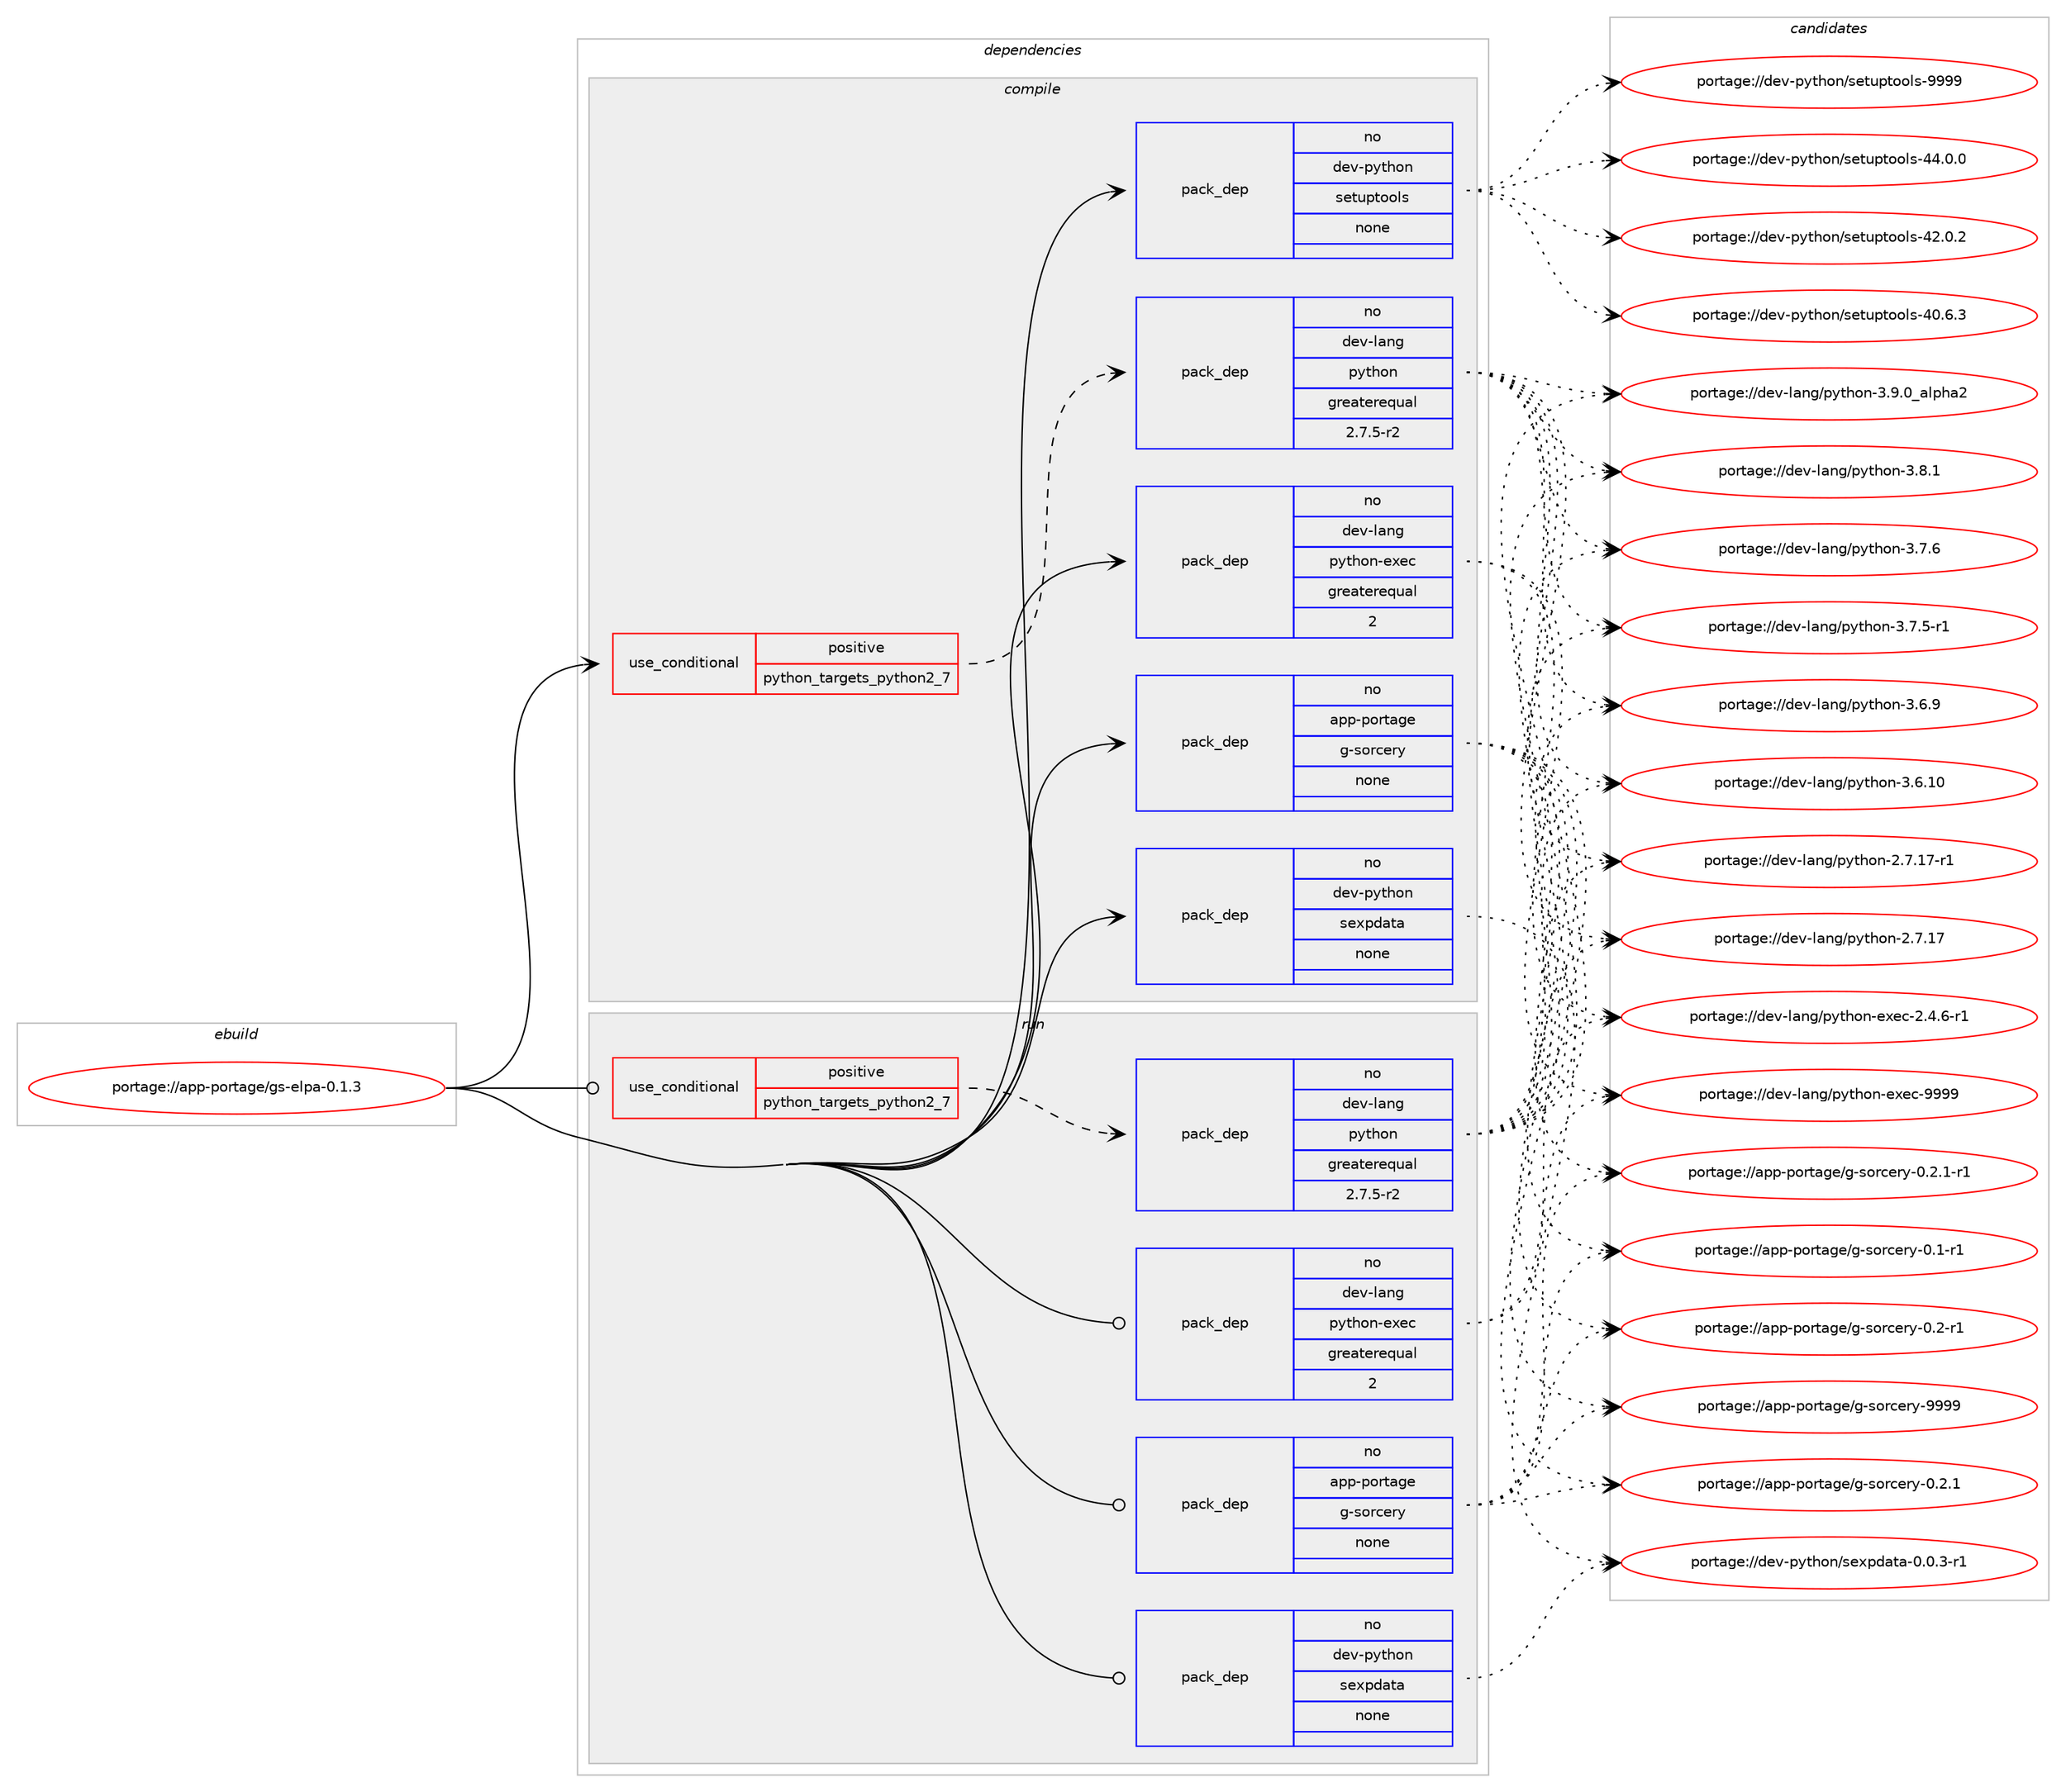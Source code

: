 digraph prolog {

# *************
# Graph options
# *************

newrank=true;
concentrate=true;
compound=true;
graph [rankdir=LR,fontname=Helvetica,fontsize=10,ranksep=1.5];#, ranksep=2.5, nodesep=0.2];
edge  [arrowhead=vee];
node  [fontname=Helvetica,fontsize=10];

# **********
# The ebuild
# **********

subgraph cluster_leftcol {
color=gray;
rank=same;
label=<<i>ebuild</i>>;
id [label="portage://app-portage/gs-elpa-0.1.3", color=red, width=4, href="../app-portage/gs-elpa-0.1.3.svg"];
}

# ****************
# The dependencies
# ****************

subgraph cluster_midcol {
color=gray;
label=<<i>dependencies</i>>;
subgraph cluster_compile {
fillcolor="#eeeeee";
style=filled;
label=<<i>compile</i>>;
subgraph cond141193 {
dependency601846 [label=<<TABLE BORDER="0" CELLBORDER="1" CELLSPACING="0" CELLPADDING="4"><TR><TD ROWSPAN="3" CELLPADDING="10">use_conditional</TD></TR><TR><TD>positive</TD></TR><TR><TD>python_targets_python2_7</TD></TR></TABLE>>, shape=none, color=red];
subgraph pack452610 {
dependency601847 [label=<<TABLE BORDER="0" CELLBORDER="1" CELLSPACING="0" CELLPADDING="4" WIDTH="220"><TR><TD ROWSPAN="6" CELLPADDING="30">pack_dep</TD></TR><TR><TD WIDTH="110">no</TD></TR><TR><TD>dev-lang</TD></TR><TR><TD>python</TD></TR><TR><TD>greaterequal</TD></TR><TR><TD>2.7.5-r2</TD></TR></TABLE>>, shape=none, color=blue];
}
dependency601846:e -> dependency601847:w [weight=20,style="dashed",arrowhead="vee"];
}
id:e -> dependency601846:w [weight=20,style="solid",arrowhead="vee"];
subgraph pack452611 {
dependency601848 [label=<<TABLE BORDER="0" CELLBORDER="1" CELLSPACING="0" CELLPADDING="4" WIDTH="220"><TR><TD ROWSPAN="6" CELLPADDING="30">pack_dep</TD></TR><TR><TD WIDTH="110">no</TD></TR><TR><TD>app-portage</TD></TR><TR><TD>g-sorcery</TD></TR><TR><TD>none</TD></TR><TR><TD></TD></TR></TABLE>>, shape=none, color=blue];
}
id:e -> dependency601848:w [weight=20,style="solid",arrowhead="vee"];
subgraph pack452612 {
dependency601849 [label=<<TABLE BORDER="0" CELLBORDER="1" CELLSPACING="0" CELLPADDING="4" WIDTH="220"><TR><TD ROWSPAN="6" CELLPADDING="30">pack_dep</TD></TR><TR><TD WIDTH="110">no</TD></TR><TR><TD>dev-lang</TD></TR><TR><TD>python-exec</TD></TR><TR><TD>greaterequal</TD></TR><TR><TD>2</TD></TR></TABLE>>, shape=none, color=blue];
}
id:e -> dependency601849:w [weight=20,style="solid",arrowhead="vee"];
subgraph pack452613 {
dependency601850 [label=<<TABLE BORDER="0" CELLBORDER="1" CELLSPACING="0" CELLPADDING="4" WIDTH="220"><TR><TD ROWSPAN="6" CELLPADDING="30">pack_dep</TD></TR><TR><TD WIDTH="110">no</TD></TR><TR><TD>dev-python</TD></TR><TR><TD>setuptools</TD></TR><TR><TD>none</TD></TR><TR><TD></TD></TR></TABLE>>, shape=none, color=blue];
}
id:e -> dependency601850:w [weight=20,style="solid",arrowhead="vee"];
subgraph pack452614 {
dependency601851 [label=<<TABLE BORDER="0" CELLBORDER="1" CELLSPACING="0" CELLPADDING="4" WIDTH="220"><TR><TD ROWSPAN="6" CELLPADDING="30">pack_dep</TD></TR><TR><TD WIDTH="110">no</TD></TR><TR><TD>dev-python</TD></TR><TR><TD>sexpdata</TD></TR><TR><TD>none</TD></TR><TR><TD></TD></TR></TABLE>>, shape=none, color=blue];
}
id:e -> dependency601851:w [weight=20,style="solid",arrowhead="vee"];
}
subgraph cluster_compileandrun {
fillcolor="#eeeeee";
style=filled;
label=<<i>compile and run</i>>;
}
subgraph cluster_run {
fillcolor="#eeeeee";
style=filled;
label=<<i>run</i>>;
subgraph cond141194 {
dependency601852 [label=<<TABLE BORDER="0" CELLBORDER="1" CELLSPACING="0" CELLPADDING="4"><TR><TD ROWSPAN="3" CELLPADDING="10">use_conditional</TD></TR><TR><TD>positive</TD></TR><TR><TD>python_targets_python2_7</TD></TR></TABLE>>, shape=none, color=red];
subgraph pack452615 {
dependency601853 [label=<<TABLE BORDER="0" CELLBORDER="1" CELLSPACING="0" CELLPADDING="4" WIDTH="220"><TR><TD ROWSPAN="6" CELLPADDING="30">pack_dep</TD></TR><TR><TD WIDTH="110">no</TD></TR><TR><TD>dev-lang</TD></TR><TR><TD>python</TD></TR><TR><TD>greaterequal</TD></TR><TR><TD>2.7.5-r2</TD></TR></TABLE>>, shape=none, color=blue];
}
dependency601852:e -> dependency601853:w [weight=20,style="dashed",arrowhead="vee"];
}
id:e -> dependency601852:w [weight=20,style="solid",arrowhead="odot"];
subgraph pack452616 {
dependency601854 [label=<<TABLE BORDER="0" CELLBORDER="1" CELLSPACING="0" CELLPADDING="4" WIDTH="220"><TR><TD ROWSPAN="6" CELLPADDING="30">pack_dep</TD></TR><TR><TD WIDTH="110">no</TD></TR><TR><TD>app-portage</TD></TR><TR><TD>g-sorcery</TD></TR><TR><TD>none</TD></TR><TR><TD></TD></TR></TABLE>>, shape=none, color=blue];
}
id:e -> dependency601854:w [weight=20,style="solid",arrowhead="odot"];
subgraph pack452617 {
dependency601855 [label=<<TABLE BORDER="0" CELLBORDER="1" CELLSPACING="0" CELLPADDING="4" WIDTH="220"><TR><TD ROWSPAN="6" CELLPADDING="30">pack_dep</TD></TR><TR><TD WIDTH="110">no</TD></TR><TR><TD>dev-lang</TD></TR><TR><TD>python-exec</TD></TR><TR><TD>greaterequal</TD></TR><TR><TD>2</TD></TR></TABLE>>, shape=none, color=blue];
}
id:e -> dependency601855:w [weight=20,style="solid",arrowhead="odot"];
subgraph pack452618 {
dependency601856 [label=<<TABLE BORDER="0" CELLBORDER="1" CELLSPACING="0" CELLPADDING="4" WIDTH="220"><TR><TD ROWSPAN="6" CELLPADDING="30">pack_dep</TD></TR><TR><TD WIDTH="110">no</TD></TR><TR><TD>dev-python</TD></TR><TR><TD>sexpdata</TD></TR><TR><TD>none</TD></TR><TR><TD></TD></TR></TABLE>>, shape=none, color=blue];
}
id:e -> dependency601856:w [weight=20,style="solid",arrowhead="odot"];
}
}

# **************
# The candidates
# **************

subgraph cluster_choices {
rank=same;
color=gray;
label=<<i>candidates</i>>;

subgraph choice452610 {
color=black;
nodesep=1;
choice10010111845108971101034711212111610411111045514657464895971081121049750 [label="portage://dev-lang/python-3.9.0_alpha2", color=red, width=4,href="../dev-lang/python-3.9.0_alpha2.svg"];
choice100101118451089711010347112121116104111110455146564649 [label="portage://dev-lang/python-3.8.1", color=red, width=4,href="../dev-lang/python-3.8.1.svg"];
choice100101118451089711010347112121116104111110455146554654 [label="portage://dev-lang/python-3.7.6", color=red, width=4,href="../dev-lang/python-3.7.6.svg"];
choice1001011184510897110103471121211161041111104551465546534511449 [label="portage://dev-lang/python-3.7.5-r1", color=red, width=4,href="../dev-lang/python-3.7.5-r1.svg"];
choice100101118451089711010347112121116104111110455146544657 [label="portage://dev-lang/python-3.6.9", color=red, width=4,href="../dev-lang/python-3.6.9.svg"];
choice10010111845108971101034711212111610411111045514654464948 [label="portage://dev-lang/python-3.6.10", color=red, width=4,href="../dev-lang/python-3.6.10.svg"];
choice100101118451089711010347112121116104111110455046554649554511449 [label="portage://dev-lang/python-2.7.17-r1", color=red, width=4,href="../dev-lang/python-2.7.17-r1.svg"];
choice10010111845108971101034711212111610411111045504655464955 [label="portage://dev-lang/python-2.7.17", color=red, width=4,href="../dev-lang/python-2.7.17.svg"];
dependency601847:e -> choice10010111845108971101034711212111610411111045514657464895971081121049750:w [style=dotted,weight="100"];
dependency601847:e -> choice100101118451089711010347112121116104111110455146564649:w [style=dotted,weight="100"];
dependency601847:e -> choice100101118451089711010347112121116104111110455146554654:w [style=dotted,weight="100"];
dependency601847:e -> choice1001011184510897110103471121211161041111104551465546534511449:w [style=dotted,weight="100"];
dependency601847:e -> choice100101118451089711010347112121116104111110455146544657:w [style=dotted,weight="100"];
dependency601847:e -> choice10010111845108971101034711212111610411111045514654464948:w [style=dotted,weight="100"];
dependency601847:e -> choice100101118451089711010347112121116104111110455046554649554511449:w [style=dotted,weight="100"];
dependency601847:e -> choice10010111845108971101034711212111610411111045504655464955:w [style=dotted,weight="100"];
}
subgraph choice452611 {
color=black;
nodesep=1;
choice9711211245112111114116971031014710345115111114991011141214557575757 [label="portage://app-portage/g-sorcery-9999", color=red, width=4,href="../app-portage/g-sorcery-9999.svg"];
choice9711211245112111114116971031014710345115111114991011141214548465046494511449 [label="portage://app-portage/g-sorcery-0.2.1-r1", color=red, width=4,href="../app-portage/g-sorcery-0.2.1-r1.svg"];
choice971121124511211111411697103101471034511511111499101114121454846504649 [label="portage://app-portage/g-sorcery-0.2.1", color=red, width=4,href="../app-portage/g-sorcery-0.2.1.svg"];
choice971121124511211111411697103101471034511511111499101114121454846504511449 [label="portage://app-portage/g-sorcery-0.2-r1", color=red, width=4,href="../app-portage/g-sorcery-0.2-r1.svg"];
choice971121124511211111411697103101471034511511111499101114121454846494511449 [label="portage://app-portage/g-sorcery-0.1-r1", color=red, width=4,href="../app-portage/g-sorcery-0.1-r1.svg"];
dependency601848:e -> choice9711211245112111114116971031014710345115111114991011141214557575757:w [style=dotted,weight="100"];
dependency601848:e -> choice9711211245112111114116971031014710345115111114991011141214548465046494511449:w [style=dotted,weight="100"];
dependency601848:e -> choice971121124511211111411697103101471034511511111499101114121454846504649:w [style=dotted,weight="100"];
dependency601848:e -> choice971121124511211111411697103101471034511511111499101114121454846504511449:w [style=dotted,weight="100"];
dependency601848:e -> choice971121124511211111411697103101471034511511111499101114121454846494511449:w [style=dotted,weight="100"];
}
subgraph choice452612 {
color=black;
nodesep=1;
choice10010111845108971101034711212111610411111045101120101994557575757 [label="portage://dev-lang/python-exec-9999", color=red, width=4,href="../dev-lang/python-exec-9999.svg"];
choice10010111845108971101034711212111610411111045101120101994550465246544511449 [label="portage://dev-lang/python-exec-2.4.6-r1", color=red, width=4,href="../dev-lang/python-exec-2.4.6-r1.svg"];
dependency601849:e -> choice10010111845108971101034711212111610411111045101120101994557575757:w [style=dotted,weight="100"];
dependency601849:e -> choice10010111845108971101034711212111610411111045101120101994550465246544511449:w [style=dotted,weight="100"];
}
subgraph choice452613 {
color=black;
nodesep=1;
choice10010111845112121116104111110471151011161171121161111111081154557575757 [label="portage://dev-python/setuptools-9999", color=red, width=4,href="../dev-python/setuptools-9999.svg"];
choice100101118451121211161041111104711510111611711211611111110811545525246484648 [label="portage://dev-python/setuptools-44.0.0", color=red, width=4,href="../dev-python/setuptools-44.0.0.svg"];
choice100101118451121211161041111104711510111611711211611111110811545525046484650 [label="portage://dev-python/setuptools-42.0.2", color=red, width=4,href="../dev-python/setuptools-42.0.2.svg"];
choice100101118451121211161041111104711510111611711211611111110811545524846544651 [label="portage://dev-python/setuptools-40.6.3", color=red, width=4,href="../dev-python/setuptools-40.6.3.svg"];
dependency601850:e -> choice10010111845112121116104111110471151011161171121161111111081154557575757:w [style=dotted,weight="100"];
dependency601850:e -> choice100101118451121211161041111104711510111611711211611111110811545525246484648:w [style=dotted,weight="100"];
dependency601850:e -> choice100101118451121211161041111104711510111611711211611111110811545525046484650:w [style=dotted,weight="100"];
dependency601850:e -> choice100101118451121211161041111104711510111611711211611111110811545524846544651:w [style=dotted,weight="100"];
}
subgraph choice452614 {
color=black;
nodesep=1;
choice100101118451121211161041111104711510112011210097116974548464846514511449 [label="portage://dev-python/sexpdata-0.0.3-r1", color=red, width=4,href="../dev-python/sexpdata-0.0.3-r1.svg"];
dependency601851:e -> choice100101118451121211161041111104711510112011210097116974548464846514511449:w [style=dotted,weight="100"];
}
subgraph choice452615 {
color=black;
nodesep=1;
choice10010111845108971101034711212111610411111045514657464895971081121049750 [label="portage://dev-lang/python-3.9.0_alpha2", color=red, width=4,href="../dev-lang/python-3.9.0_alpha2.svg"];
choice100101118451089711010347112121116104111110455146564649 [label="portage://dev-lang/python-3.8.1", color=red, width=4,href="../dev-lang/python-3.8.1.svg"];
choice100101118451089711010347112121116104111110455146554654 [label="portage://dev-lang/python-3.7.6", color=red, width=4,href="../dev-lang/python-3.7.6.svg"];
choice1001011184510897110103471121211161041111104551465546534511449 [label="portage://dev-lang/python-3.7.5-r1", color=red, width=4,href="../dev-lang/python-3.7.5-r1.svg"];
choice100101118451089711010347112121116104111110455146544657 [label="portage://dev-lang/python-3.6.9", color=red, width=4,href="../dev-lang/python-3.6.9.svg"];
choice10010111845108971101034711212111610411111045514654464948 [label="portage://dev-lang/python-3.6.10", color=red, width=4,href="../dev-lang/python-3.6.10.svg"];
choice100101118451089711010347112121116104111110455046554649554511449 [label="portage://dev-lang/python-2.7.17-r1", color=red, width=4,href="../dev-lang/python-2.7.17-r1.svg"];
choice10010111845108971101034711212111610411111045504655464955 [label="portage://dev-lang/python-2.7.17", color=red, width=4,href="../dev-lang/python-2.7.17.svg"];
dependency601853:e -> choice10010111845108971101034711212111610411111045514657464895971081121049750:w [style=dotted,weight="100"];
dependency601853:e -> choice100101118451089711010347112121116104111110455146564649:w [style=dotted,weight="100"];
dependency601853:e -> choice100101118451089711010347112121116104111110455146554654:w [style=dotted,weight="100"];
dependency601853:e -> choice1001011184510897110103471121211161041111104551465546534511449:w [style=dotted,weight="100"];
dependency601853:e -> choice100101118451089711010347112121116104111110455146544657:w [style=dotted,weight="100"];
dependency601853:e -> choice10010111845108971101034711212111610411111045514654464948:w [style=dotted,weight="100"];
dependency601853:e -> choice100101118451089711010347112121116104111110455046554649554511449:w [style=dotted,weight="100"];
dependency601853:e -> choice10010111845108971101034711212111610411111045504655464955:w [style=dotted,weight="100"];
}
subgraph choice452616 {
color=black;
nodesep=1;
choice9711211245112111114116971031014710345115111114991011141214557575757 [label="portage://app-portage/g-sorcery-9999", color=red, width=4,href="../app-portage/g-sorcery-9999.svg"];
choice9711211245112111114116971031014710345115111114991011141214548465046494511449 [label="portage://app-portage/g-sorcery-0.2.1-r1", color=red, width=4,href="../app-portage/g-sorcery-0.2.1-r1.svg"];
choice971121124511211111411697103101471034511511111499101114121454846504649 [label="portage://app-portage/g-sorcery-0.2.1", color=red, width=4,href="../app-portage/g-sorcery-0.2.1.svg"];
choice971121124511211111411697103101471034511511111499101114121454846504511449 [label="portage://app-portage/g-sorcery-0.2-r1", color=red, width=4,href="../app-portage/g-sorcery-0.2-r1.svg"];
choice971121124511211111411697103101471034511511111499101114121454846494511449 [label="portage://app-portage/g-sorcery-0.1-r1", color=red, width=4,href="../app-portage/g-sorcery-0.1-r1.svg"];
dependency601854:e -> choice9711211245112111114116971031014710345115111114991011141214557575757:w [style=dotted,weight="100"];
dependency601854:e -> choice9711211245112111114116971031014710345115111114991011141214548465046494511449:w [style=dotted,weight="100"];
dependency601854:e -> choice971121124511211111411697103101471034511511111499101114121454846504649:w [style=dotted,weight="100"];
dependency601854:e -> choice971121124511211111411697103101471034511511111499101114121454846504511449:w [style=dotted,weight="100"];
dependency601854:e -> choice971121124511211111411697103101471034511511111499101114121454846494511449:w [style=dotted,weight="100"];
}
subgraph choice452617 {
color=black;
nodesep=1;
choice10010111845108971101034711212111610411111045101120101994557575757 [label="portage://dev-lang/python-exec-9999", color=red, width=4,href="../dev-lang/python-exec-9999.svg"];
choice10010111845108971101034711212111610411111045101120101994550465246544511449 [label="portage://dev-lang/python-exec-2.4.6-r1", color=red, width=4,href="../dev-lang/python-exec-2.4.6-r1.svg"];
dependency601855:e -> choice10010111845108971101034711212111610411111045101120101994557575757:w [style=dotted,weight="100"];
dependency601855:e -> choice10010111845108971101034711212111610411111045101120101994550465246544511449:w [style=dotted,weight="100"];
}
subgraph choice452618 {
color=black;
nodesep=1;
choice100101118451121211161041111104711510112011210097116974548464846514511449 [label="portage://dev-python/sexpdata-0.0.3-r1", color=red, width=4,href="../dev-python/sexpdata-0.0.3-r1.svg"];
dependency601856:e -> choice100101118451121211161041111104711510112011210097116974548464846514511449:w [style=dotted,weight="100"];
}
}

}
